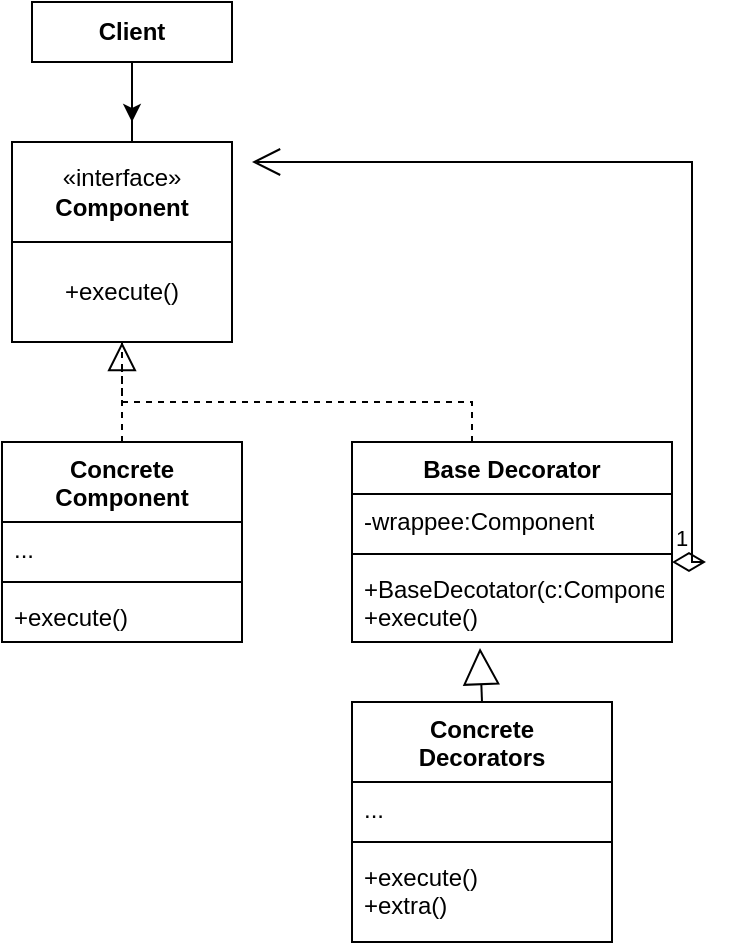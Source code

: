 <mxfile version="26.1.1">
  <diagram name="Страница — 1" id="enso2YDKd-ztOWyLuzH1">
    <mxGraphModel dx="856" dy="452" grid="1" gridSize="10" guides="1" tooltips="1" connect="1" arrows="1" fold="1" page="1" pageScale="1" pageWidth="827" pageHeight="1169" math="0" shadow="0">
      <root>
        <mxCell id="0" />
        <mxCell id="1" parent="0" />
        <mxCell id="EFLvKGrMKl1YvmJV2IuE-307" value="" style="edgeStyle=orthogonalEdgeStyle;rounded=0;orthogonalLoop=1;jettySize=auto;html=1;" edge="1" parent="1" source="EFLvKGrMKl1YvmJV2IuE-284" target="EFLvKGrMKl1YvmJV2IuE-286">
          <mxGeometry relative="1" as="geometry" />
        </mxCell>
        <mxCell id="EFLvKGrMKl1YvmJV2IuE-308" style="edgeStyle=orthogonalEdgeStyle;rounded=0;orthogonalLoop=1;jettySize=auto;html=1;" edge="1" parent="1" source="EFLvKGrMKl1YvmJV2IuE-284">
          <mxGeometry relative="1" as="geometry">
            <mxPoint x="110" y="180" as="targetPoint" />
          </mxGeometry>
        </mxCell>
        <mxCell id="EFLvKGrMKl1YvmJV2IuE-284" value="&lt;b&gt;Client&lt;/b&gt;" style="html=1;whiteSpace=wrap;" vertex="1" parent="1">
          <mxGeometry x="60" y="120" width="100" height="30" as="geometry" />
        </mxCell>
        <mxCell id="EFLvKGrMKl1YvmJV2IuE-285" value="«interface»&lt;br&gt;&lt;b&gt;Component&lt;/b&gt;" style="html=1;whiteSpace=wrap;" vertex="1" parent="1">
          <mxGeometry x="50" y="190" width="110" height="50" as="geometry" />
        </mxCell>
        <mxCell id="EFLvKGrMKl1YvmJV2IuE-286" value="+execute()" style="html=1;whiteSpace=wrap;" vertex="1" parent="1">
          <mxGeometry x="50" y="240" width="110" height="50" as="geometry" />
        </mxCell>
        <mxCell id="EFLvKGrMKl1YvmJV2IuE-287" value="Concrete&lt;div&gt;Component&lt;/div&gt;" style="swimlane;fontStyle=1;align=center;verticalAlign=top;childLayout=stackLayout;horizontal=1;startSize=40;horizontalStack=0;resizeParent=1;resizeParentMax=0;resizeLast=0;collapsible=1;marginBottom=0;whiteSpace=wrap;html=1;" vertex="1" parent="1">
          <mxGeometry x="45" y="340" width="120" height="100" as="geometry" />
        </mxCell>
        <mxCell id="EFLvKGrMKl1YvmJV2IuE-288" value="..." style="text;strokeColor=none;fillColor=none;align=left;verticalAlign=top;spacingLeft=4;spacingRight=4;overflow=hidden;rotatable=0;points=[[0,0.5],[1,0.5]];portConstraint=eastwest;whiteSpace=wrap;html=1;" vertex="1" parent="EFLvKGrMKl1YvmJV2IuE-287">
          <mxGeometry y="40" width="120" height="26" as="geometry" />
        </mxCell>
        <mxCell id="EFLvKGrMKl1YvmJV2IuE-289" value="" style="line;strokeWidth=1;fillColor=none;align=left;verticalAlign=middle;spacingTop=-1;spacingLeft=3;spacingRight=3;rotatable=0;labelPosition=right;points=[];portConstraint=eastwest;strokeColor=inherit;" vertex="1" parent="EFLvKGrMKl1YvmJV2IuE-287">
          <mxGeometry y="66" width="120" height="8" as="geometry" />
        </mxCell>
        <mxCell id="EFLvKGrMKl1YvmJV2IuE-290" value="+execute()" style="text;strokeColor=none;fillColor=none;align=left;verticalAlign=top;spacingLeft=4;spacingRight=4;overflow=hidden;rotatable=0;points=[[0,0.5],[1,0.5]];portConstraint=eastwest;whiteSpace=wrap;html=1;" vertex="1" parent="EFLvKGrMKl1YvmJV2IuE-287">
          <mxGeometry y="74" width="120" height="26" as="geometry" />
        </mxCell>
        <mxCell id="EFLvKGrMKl1YvmJV2IuE-291" value="Base Decorator" style="swimlane;fontStyle=1;align=center;verticalAlign=top;childLayout=stackLayout;horizontal=1;startSize=26;horizontalStack=0;resizeParent=1;resizeParentMax=0;resizeLast=0;collapsible=1;marginBottom=0;whiteSpace=wrap;html=1;" vertex="1" parent="1">
          <mxGeometry x="220" y="340" width="160" height="100" as="geometry" />
        </mxCell>
        <mxCell id="EFLvKGrMKl1YvmJV2IuE-292" value="-wrappee:Component" style="text;strokeColor=none;fillColor=none;align=left;verticalAlign=top;spacingLeft=4;spacingRight=4;overflow=hidden;rotatable=0;points=[[0,0.5],[1,0.5]];portConstraint=eastwest;whiteSpace=wrap;html=1;" vertex="1" parent="EFLvKGrMKl1YvmJV2IuE-291">
          <mxGeometry y="26" width="160" height="26" as="geometry" />
        </mxCell>
        <mxCell id="EFLvKGrMKl1YvmJV2IuE-293" value="" style="line;strokeWidth=1;fillColor=none;align=left;verticalAlign=middle;spacingTop=-1;spacingLeft=3;spacingRight=3;rotatable=0;labelPosition=right;points=[];portConstraint=eastwest;strokeColor=inherit;" vertex="1" parent="EFLvKGrMKl1YvmJV2IuE-291">
          <mxGeometry y="52" width="160" height="8" as="geometry" />
        </mxCell>
        <mxCell id="EFLvKGrMKl1YvmJV2IuE-294" value="+BaseDecotator(c:Component)&lt;div&gt;+execute()&lt;/div&gt;" style="text;strokeColor=none;fillColor=none;align=left;verticalAlign=top;spacingLeft=4;spacingRight=4;overflow=hidden;rotatable=0;points=[[0,0.5],[1,0.5]];portConstraint=eastwest;whiteSpace=wrap;html=1;" vertex="1" parent="EFLvKGrMKl1YvmJV2IuE-291">
          <mxGeometry y="60" width="160" height="40" as="geometry" />
        </mxCell>
        <mxCell id="EFLvKGrMKl1YvmJV2IuE-295" value="Concrete&lt;div&gt;Decorators&lt;/div&gt;" style="swimlane;fontStyle=1;align=center;verticalAlign=top;childLayout=stackLayout;horizontal=1;startSize=40;horizontalStack=0;resizeParent=1;resizeParentMax=0;resizeLast=0;collapsible=1;marginBottom=0;whiteSpace=wrap;html=1;" vertex="1" parent="1">
          <mxGeometry x="220" y="470" width="130" height="120" as="geometry" />
        </mxCell>
        <mxCell id="EFLvKGrMKl1YvmJV2IuE-296" value="..." style="text;strokeColor=none;fillColor=none;align=left;verticalAlign=top;spacingLeft=4;spacingRight=4;overflow=hidden;rotatable=0;points=[[0,0.5],[1,0.5]];portConstraint=eastwest;whiteSpace=wrap;html=1;" vertex="1" parent="EFLvKGrMKl1YvmJV2IuE-295">
          <mxGeometry y="40" width="130" height="26" as="geometry" />
        </mxCell>
        <mxCell id="EFLvKGrMKl1YvmJV2IuE-297" value="" style="line;strokeWidth=1;fillColor=none;align=left;verticalAlign=middle;spacingTop=-1;spacingLeft=3;spacingRight=3;rotatable=0;labelPosition=right;points=[];portConstraint=eastwest;strokeColor=inherit;" vertex="1" parent="EFLvKGrMKl1YvmJV2IuE-295">
          <mxGeometry y="66" width="130" height="8" as="geometry" />
        </mxCell>
        <mxCell id="EFLvKGrMKl1YvmJV2IuE-298" value="+execute()&lt;div&gt;+extra()&lt;/div&gt;" style="text;strokeColor=none;fillColor=none;align=left;verticalAlign=top;spacingLeft=4;spacingRight=4;overflow=hidden;rotatable=0;points=[[0,0.5],[1,0.5]];portConstraint=eastwest;whiteSpace=wrap;html=1;" vertex="1" parent="EFLvKGrMKl1YvmJV2IuE-295">
          <mxGeometry y="74" width="130" height="46" as="geometry" />
        </mxCell>
        <mxCell id="EFLvKGrMKl1YvmJV2IuE-299" value="" style="endArrow=block;endSize=16;endFill=0;html=1;rounded=0;exitX=0.5;exitY=0;exitDx=0;exitDy=0;entryX=0.4;entryY=1.075;entryDx=0;entryDy=0;entryPerimeter=0;" edge="1" parent="1" source="EFLvKGrMKl1YvmJV2IuE-295" target="EFLvKGrMKl1YvmJV2IuE-294">
          <mxGeometry width="160" relative="1" as="geometry">
            <mxPoint x="280" y="440" as="sourcePoint" />
            <mxPoint x="320" y="440" as="targetPoint" />
          </mxGeometry>
        </mxCell>
        <mxCell id="EFLvKGrMKl1YvmJV2IuE-300" value="" style="endArrow=block;dashed=1;endFill=0;endSize=12;html=1;rounded=0;entryX=0.5;entryY=1;entryDx=0;entryDy=0;" edge="1" parent="1" target="EFLvKGrMKl1YvmJV2IuE-286">
          <mxGeometry width="160" relative="1" as="geometry">
            <mxPoint x="280" y="340" as="sourcePoint" />
            <mxPoint x="440" y="340" as="targetPoint" />
            <Array as="points">
              <mxPoint x="280" y="320" />
              <mxPoint x="105" y="320" />
            </Array>
          </mxGeometry>
        </mxCell>
        <mxCell id="EFLvKGrMKl1YvmJV2IuE-303" value="" style="endArrow=none;dashed=1;html=1;rounded=0;exitX=0.5;exitY=0;exitDx=0;exitDy=0;entryX=0.5;entryY=1;entryDx=0;entryDy=0;" edge="1" parent="1" source="EFLvKGrMKl1YvmJV2IuE-287" target="EFLvKGrMKl1YvmJV2IuE-286">
          <mxGeometry width="50" height="50" relative="1" as="geometry">
            <mxPoint x="109" y="340" as="sourcePoint" />
            <mxPoint x="110" y="300" as="targetPoint" />
          </mxGeometry>
        </mxCell>
        <mxCell id="EFLvKGrMKl1YvmJV2IuE-311" value="1" style="endArrow=open;html=1;endSize=12;startArrow=diamondThin;startSize=14;startFill=0;edgeStyle=orthogonalEdgeStyle;align=left;verticalAlign=bottom;rounded=0;exitX=1;exitY=0;exitDx=0;exitDy=0;exitPerimeter=0;" edge="1" parent="1" source="EFLvKGrMKl1YvmJV2IuE-294">
          <mxGeometry x="-1" y="3" relative="1" as="geometry">
            <mxPoint x="280" y="230" as="sourcePoint" />
            <mxPoint x="170" y="200" as="targetPoint" />
            <Array as="points">
              <mxPoint x="390" y="400" />
              <mxPoint x="390" y="200" />
            </Array>
          </mxGeometry>
        </mxCell>
      </root>
    </mxGraphModel>
  </diagram>
</mxfile>
